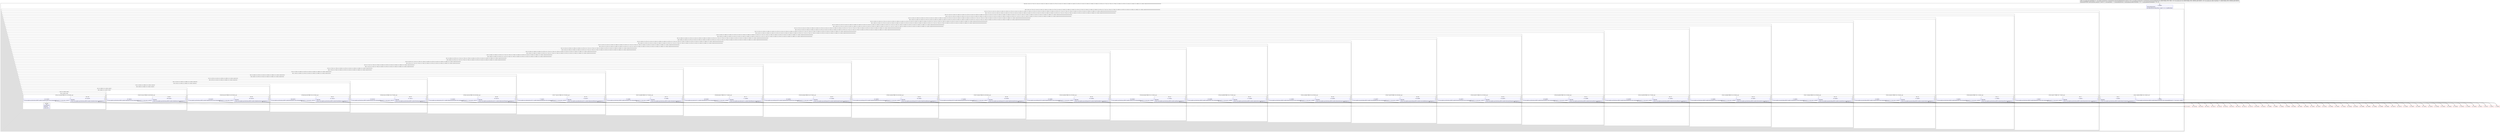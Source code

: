 digraph "CFG forcom.mapbox.api.directions.v5.AutoValueGson_DirectionsAdapterFactory.create(Lcom\/google\/gson\/Gson;Lcom\/google\/gson\/reflect\/TypeToken;)Lcom\/google\/gson\/TypeAdapter;" {
subgraph cluster_Region_1818002803 {
label = "R(2:0|(2:(1:3)|(1:(2:(1:7)|(1:(2:(1:11)|(1:(2:(1:15)|(1:(2:(1:19)|(1:(2:(1:23)|(1:(2:(1:27)|(1:(2:(1:31)|(1:(2:(1:35)|(1:(2:(1:39)|(1:(2:(1:43)|(1:(2:(1:47)|(1:(2:(1:51)|(1:(2:(1:55)|(1:(2:(1:59)|(1:(2:(1:63)|(1:(2:(1:67)|(1:(2:(1:71)|(1:(2:(1:75)|(1:(2:(1:79)|(1:(2:(1:83)|(1:(2:(1:87)|(1:(2:(1:91)|(1:(2:(1:95)|(1:(2:(1:99)|(1:(2:(1:103)|(1:104)))))))))))))))))))))))))))))))))))))))))))))))))))))";
node [shape=record,color=blue];
Node_0 [shape=record,label="{0\:\ 0x0000|MTH_ENTER_BLOCK\l|java.lang.Class java.lang.Class\<? super T\> r3 = r3.getRawType()\l}"];
subgraph cluster_Region_1837389279 {
label = "R(2:(1:3)|(1:(2:(1:7)|(1:(2:(1:11)|(1:(2:(1:15)|(1:(2:(1:19)|(1:(2:(1:23)|(1:(2:(1:27)|(1:(2:(1:31)|(1:(2:(1:35)|(1:(2:(1:39)|(1:(2:(1:43)|(1:(2:(1:47)|(1:(2:(1:51)|(1:(2:(1:55)|(1:(2:(1:59)|(1:(2:(1:63)|(1:(2:(1:67)|(1:(2:(1:71)|(1:(2:(1:75)|(1:(2:(1:79)|(1:(2:(1:83)|(1:(2:(1:87)|(1:(2:(1:91)|(1:(2:(1:95)|(1:(2:(1:99)|(1:(2:(1:103)|(1:104))))))))))))))))))))))))))))))))))))))))))))))))))))";
node [shape=record,color=blue];
subgraph cluster_IfRegion_1120752471 {
label = "IF [B:1:0x000a] THEN: R(1:3) ELSE: null";
node [shape=record,color=blue];
Node_1 [shape=record,label="{1\:\ 0x000a|if (com.mapbox.api.directions.p008v5.models.BannerComponents.class.isAssignableFrom(r3) == true) goto L_0x000c\l}"];
subgraph cluster_Region_835926716 {
label = "R(1:3)";
node [shape=record,color=blue];
Node_3 [shape=record,label="{3\:\ 0x0010|RETURN\l|return com.mapbox.api.directions.p008v5.models.BannerComponents.typeAdapter(r2)\l}"];
}
}
subgraph cluster_Region_1111843763 {
label = "R(1:(2:(1:7)|(1:(2:(1:11)|(1:(2:(1:15)|(1:(2:(1:19)|(1:(2:(1:23)|(1:(2:(1:27)|(1:(2:(1:31)|(1:(2:(1:35)|(1:(2:(1:39)|(1:(2:(1:43)|(1:(2:(1:47)|(1:(2:(1:51)|(1:(2:(1:55)|(1:(2:(1:59)|(1:(2:(1:63)|(1:(2:(1:67)|(1:(2:(1:71)|(1:(2:(1:75)|(1:(2:(1:79)|(1:(2:(1:83)|(1:(2:(1:87)|(1:(2:(1:91)|(1:(2:(1:95)|(1:(2:(1:99)|(1:(2:(1:103)|(1:104)))))))))))))))))))))))))))))))))))))))))))))))))))";
node [shape=record,color=blue];
subgraph cluster_Region_1113237504 {
label = "R(2:(1:7)|(1:(2:(1:11)|(1:(2:(1:15)|(1:(2:(1:19)|(1:(2:(1:23)|(1:(2:(1:27)|(1:(2:(1:31)|(1:(2:(1:35)|(1:(2:(1:39)|(1:(2:(1:43)|(1:(2:(1:47)|(1:(2:(1:51)|(1:(2:(1:55)|(1:(2:(1:59)|(1:(2:(1:63)|(1:(2:(1:67)|(1:(2:(1:71)|(1:(2:(1:75)|(1:(2:(1:79)|(1:(2:(1:83)|(1:(2:(1:87)|(1:(2:(1:91)|(1:(2:(1:95)|(1:(2:(1:99)|(1:(2:(1:103)|(1:104))))))))))))))))))))))))))))))))))))))))))))))))))";
node [shape=record,color=blue];
subgraph cluster_IfRegion_988228703 {
label = "IF [B:5:0x0017] THEN: R(1:7) ELSE: null";
node [shape=record,color=blue];
Node_5 [shape=record,label="{5\:\ 0x0017|if (com.mapbox.api.directions.p008v5.models.BannerInstructions.class.isAssignableFrom(r3) == true) goto L_0x0019\l}"];
subgraph cluster_Region_222242617 {
label = "R(1:7)";
node [shape=record,color=blue];
Node_7 [shape=record,label="{7\:\ 0x001d|RETURN\l|return com.mapbox.api.directions.p008v5.models.BannerInstructions.typeAdapter(r2)\l}"];
}
}
subgraph cluster_Region_630323960 {
label = "R(1:(2:(1:11)|(1:(2:(1:15)|(1:(2:(1:19)|(1:(2:(1:23)|(1:(2:(1:27)|(1:(2:(1:31)|(1:(2:(1:35)|(1:(2:(1:39)|(1:(2:(1:43)|(1:(2:(1:47)|(1:(2:(1:51)|(1:(2:(1:55)|(1:(2:(1:59)|(1:(2:(1:63)|(1:(2:(1:67)|(1:(2:(1:71)|(1:(2:(1:75)|(1:(2:(1:79)|(1:(2:(1:83)|(1:(2:(1:87)|(1:(2:(1:91)|(1:(2:(1:95)|(1:(2:(1:99)|(1:(2:(1:103)|(1:104)))))))))))))))))))))))))))))))))))))))))))))))))";
node [shape=record,color=blue];
subgraph cluster_Region_1277185282 {
label = "R(2:(1:11)|(1:(2:(1:15)|(1:(2:(1:19)|(1:(2:(1:23)|(1:(2:(1:27)|(1:(2:(1:31)|(1:(2:(1:35)|(1:(2:(1:39)|(1:(2:(1:43)|(1:(2:(1:47)|(1:(2:(1:51)|(1:(2:(1:55)|(1:(2:(1:59)|(1:(2:(1:63)|(1:(2:(1:67)|(1:(2:(1:71)|(1:(2:(1:75)|(1:(2:(1:79)|(1:(2:(1:83)|(1:(2:(1:87)|(1:(2:(1:91)|(1:(2:(1:95)|(1:(2:(1:99)|(1:(2:(1:103)|(1:104))))))))))))))))))))))))))))))))))))))))))))))))";
node [shape=record,color=blue];
subgraph cluster_IfRegion_1953699369 {
label = "IF [B:9:0x0024] THEN: R(1:11) ELSE: null";
node [shape=record,color=blue];
Node_9 [shape=record,label="{9\:\ 0x0024|if (com.mapbox.api.directions.p008v5.models.BannerText.class.isAssignableFrom(r3) == true) goto L_0x0026\l}"];
subgraph cluster_Region_1538127406 {
label = "R(1:11)";
node [shape=record,color=blue];
Node_11 [shape=record,label="{11\:\ 0x002a|RETURN\l|return com.mapbox.api.directions.p008v5.models.BannerText.typeAdapter(r2)\l}"];
}
}
subgraph cluster_Region_794756237 {
label = "R(1:(2:(1:15)|(1:(2:(1:19)|(1:(2:(1:23)|(1:(2:(1:27)|(1:(2:(1:31)|(1:(2:(1:35)|(1:(2:(1:39)|(1:(2:(1:43)|(1:(2:(1:47)|(1:(2:(1:51)|(1:(2:(1:55)|(1:(2:(1:59)|(1:(2:(1:63)|(1:(2:(1:67)|(1:(2:(1:71)|(1:(2:(1:75)|(1:(2:(1:79)|(1:(2:(1:83)|(1:(2:(1:87)|(1:(2:(1:91)|(1:(2:(1:95)|(1:(2:(1:99)|(1:(2:(1:103)|(1:104)))))))))))))))))))))))))))))))))))))))))))))))";
node [shape=record,color=blue];
subgraph cluster_Region_87260580 {
label = "R(2:(1:15)|(1:(2:(1:19)|(1:(2:(1:23)|(1:(2:(1:27)|(1:(2:(1:31)|(1:(2:(1:35)|(1:(2:(1:39)|(1:(2:(1:43)|(1:(2:(1:47)|(1:(2:(1:51)|(1:(2:(1:55)|(1:(2:(1:59)|(1:(2:(1:63)|(1:(2:(1:67)|(1:(2:(1:71)|(1:(2:(1:75)|(1:(2:(1:79)|(1:(2:(1:83)|(1:(2:(1:87)|(1:(2:(1:91)|(1:(2:(1:95)|(1:(2:(1:99)|(1:(2:(1:103)|(1:104))))))))))))))))))))))))))))))))))))))))))))))";
node [shape=record,color=blue];
subgraph cluster_IfRegion_2089579209 {
label = "IF [B:13:0x0031] THEN: R(1:15) ELSE: null";
node [shape=record,color=blue];
Node_13 [shape=record,label="{13\:\ 0x0031|if (com.mapbox.api.geocoding.p009v5.models.CarmenContext.class.isAssignableFrom(r3) == true) goto L_0x0033\l}"];
subgraph cluster_Region_1261791325 {
label = "R(1:15)";
node [shape=record,color=blue];
Node_15 [shape=record,label="{15\:\ 0x0037|RETURN\l|return com.mapbox.api.geocoding.p009v5.models.CarmenContext.typeAdapter(r2)\l}"];
}
}
subgraph cluster_Region_2141059987 {
label = "R(1:(2:(1:19)|(1:(2:(1:23)|(1:(2:(1:27)|(1:(2:(1:31)|(1:(2:(1:35)|(1:(2:(1:39)|(1:(2:(1:43)|(1:(2:(1:47)|(1:(2:(1:51)|(1:(2:(1:55)|(1:(2:(1:59)|(1:(2:(1:63)|(1:(2:(1:67)|(1:(2:(1:71)|(1:(2:(1:75)|(1:(2:(1:79)|(1:(2:(1:83)|(1:(2:(1:87)|(1:(2:(1:91)|(1:(2:(1:95)|(1:(2:(1:99)|(1:(2:(1:103)|(1:104)))))))))))))))))))))))))))))))))))))))))))))";
node [shape=record,color=blue];
subgraph cluster_Region_674362241 {
label = "R(2:(1:19)|(1:(2:(1:23)|(1:(2:(1:27)|(1:(2:(1:31)|(1:(2:(1:35)|(1:(2:(1:39)|(1:(2:(1:43)|(1:(2:(1:47)|(1:(2:(1:51)|(1:(2:(1:55)|(1:(2:(1:59)|(1:(2:(1:63)|(1:(2:(1:67)|(1:(2:(1:71)|(1:(2:(1:75)|(1:(2:(1:79)|(1:(2:(1:83)|(1:(2:(1:87)|(1:(2:(1:91)|(1:(2:(1:95)|(1:(2:(1:99)|(1:(2:(1:103)|(1:104))))))))))))))))))))))))))))))))))))))))))))";
node [shape=record,color=blue];
subgraph cluster_IfRegion_1416876516 {
label = "IF [B:17:0x003e] THEN: R(1:19) ELSE: null";
node [shape=record,color=blue];
Node_17 [shape=record,label="{17\:\ 0x003e|if (com.mapbox.api.geocoding.p009v5.models.CarmenFeature.class.isAssignableFrom(r3) == true) goto L_0x0040\l}"];
subgraph cluster_Region_913405310 {
label = "R(1:19)";
node [shape=record,color=blue];
Node_19 [shape=record,label="{19\:\ 0x0044|RETURN\l|return com.mapbox.api.geocoding.p009v5.models.CarmenFeature.typeAdapter(r2)\l}"];
}
}
subgraph cluster_Region_1457951853 {
label = "R(1:(2:(1:23)|(1:(2:(1:27)|(1:(2:(1:31)|(1:(2:(1:35)|(1:(2:(1:39)|(1:(2:(1:43)|(1:(2:(1:47)|(1:(2:(1:51)|(1:(2:(1:55)|(1:(2:(1:59)|(1:(2:(1:63)|(1:(2:(1:67)|(1:(2:(1:71)|(1:(2:(1:75)|(1:(2:(1:79)|(1:(2:(1:83)|(1:(2:(1:87)|(1:(2:(1:91)|(1:(2:(1:95)|(1:(2:(1:99)|(1:(2:(1:103)|(1:104)))))))))))))))))))))))))))))))))))))))))))";
node [shape=record,color=blue];
subgraph cluster_Region_1186446401 {
label = "R(2:(1:23)|(1:(2:(1:27)|(1:(2:(1:31)|(1:(2:(1:35)|(1:(2:(1:39)|(1:(2:(1:43)|(1:(2:(1:47)|(1:(2:(1:51)|(1:(2:(1:55)|(1:(2:(1:59)|(1:(2:(1:63)|(1:(2:(1:67)|(1:(2:(1:71)|(1:(2:(1:75)|(1:(2:(1:79)|(1:(2:(1:83)|(1:(2:(1:87)|(1:(2:(1:91)|(1:(2:(1:95)|(1:(2:(1:99)|(1:(2:(1:103)|(1:104))))))))))))))))))))))))))))))))))))))))))";
node [shape=record,color=blue];
subgraph cluster_IfRegion_1467321057 {
label = "IF [B:21:0x004b] THEN: R(1:23) ELSE: null";
node [shape=record,color=blue];
Node_21 [shape=record,label="{21\:\ 0x004b|if (com.mapbox.api.directions.p008v5.models.DirectionsError.class.isAssignableFrom(r3) == true) goto L_0x004d\l}"];
subgraph cluster_Region_1639834349 {
label = "R(1:23)";
node [shape=record,color=blue];
Node_23 [shape=record,label="{23\:\ 0x0051|RETURN\l|return com.mapbox.api.directions.p008v5.models.DirectionsError.typeAdapter(r2)\l}"];
}
}
subgraph cluster_Region_1549443361 {
label = "R(1:(2:(1:27)|(1:(2:(1:31)|(1:(2:(1:35)|(1:(2:(1:39)|(1:(2:(1:43)|(1:(2:(1:47)|(1:(2:(1:51)|(1:(2:(1:55)|(1:(2:(1:59)|(1:(2:(1:63)|(1:(2:(1:67)|(1:(2:(1:71)|(1:(2:(1:75)|(1:(2:(1:79)|(1:(2:(1:83)|(1:(2:(1:87)|(1:(2:(1:91)|(1:(2:(1:95)|(1:(2:(1:99)|(1:(2:(1:103)|(1:104)))))))))))))))))))))))))))))))))))))))))";
node [shape=record,color=blue];
subgraph cluster_Region_1048380219 {
label = "R(2:(1:27)|(1:(2:(1:31)|(1:(2:(1:35)|(1:(2:(1:39)|(1:(2:(1:43)|(1:(2:(1:47)|(1:(2:(1:51)|(1:(2:(1:55)|(1:(2:(1:59)|(1:(2:(1:63)|(1:(2:(1:67)|(1:(2:(1:71)|(1:(2:(1:75)|(1:(2:(1:79)|(1:(2:(1:83)|(1:(2:(1:87)|(1:(2:(1:91)|(1:(2:(1:95)|(1:(2:(1:99)|(1:(2:(1:103)|(1:104))))))))))))))))))))))))))))))))))))))))";
node [shape=record,color=blue];
subgraph cluster_IfRegion_995822712 {
label = "IF [B:25:0x0058] THEN: R(1:27) ELSE: null";
node [shape=record,color=blue];
Node_25 [shape=record,label="{25\:\ 0x0058|if (com.mapbox.api.directions.p008v5.models.DirectionsResponse.class.isAssignableFrom(r3) == true) goto L_0x005a\l}"];
subgraph cluster_Region_1171518721 {
label = "R(1:27)";
node [shape=record,color=blue];
Node_27 [shape=record,label="{27\:\ 0x005e|RETURN\l|return com.mapbox.api.directions.p008v5.models.DirectionsResponse.typeAdapter(r2)\l}"];
}
}
subgraph cluster_Region_1266146780 {
label = "R(1:(2:(1:31)|(1:(2:(1:35)|(1:(2:(1:39)|(1:(2:(1:43)|(1:(2:(1:47)|(1:(2:(1:51)|(1:(2:(1:55)|(1:(2:(1:59)|(1:(2:(1:63)|(1:(2:(1:67)|(1:(2:(1:71)|(1:(2:(1:75)|(1:(2:(1:79)|(1:(2:(1:83)|(1:(2:(1:87)|(1:(2:(1:91)|(1:(2:(1:95)|(1:(2:(1:99)|(1:(2:(1:103)|(1:104)))))))))))))))))))))))))))))))))))))))";
node [shape=record,color=blue];
subgraph cluster_Region_1110257210 {
label = "R(2:(1:31)|(1:(2:(1:35)|(1:(2:(1:39)|(1:(2:(1:43)|(1:(2:(1:47)|(1:(2:(1:51)|(1:(2:(1:55)|(1:(2:(1:59)|(1:(2:(1:63)|(1:(2:(1:67)|(1:(2:(1:71)|(1:(2:(1:75)|(1:(2:(1:79)|(1:(2:(1:83)|(1:(2:(1:87)|(1:(2:(1:91)|(1:(2:(1:95)|(1:(2:(1:99)|(1:(2:(1:103)|(1:104))))))))))))))))))))))))))))))))))))))";
node [shape=record,color=blue];
subgraph cluster_IfRegion_618540000 {
label = "IF [B:29:0x0065] THEN: R(1:31) ELSE: null";
node [shape=record,color=blue];
Node_29 [shape=record,label="{29\:\ 0x0065|if (com.mapbox.api.directions.p008v5.models.DirectionsRoute.class.isAssignableFrom(r3) == true) goto L_0x0067\l}"];
subgraph cluster_Region_337615263 {
label = "R(1:31)";
node [shape=record,color=blue];
Node_31 [shape=record,label="{31\:\ 0x006b|RETURN\l|return com.mapbox.api.directions.p008v5.models.DirectionsRoute.typeAdapter(r2)\l}"];
}
}
subgraph cluster_Region_1321082336 {
label = "R(1:(2:(1:35)|(1:(2:(1:39)|(1:(2:(1:43)|(1:(2:(1:47)|(1:(2:(1:51)|(1:(2:(1:55)|(1:(2:(1:59)|(1:(2:(1:63)|(1:(2:(1:67)|(1:(2:(1:71)|(1:(2:(1:75)|(1:(2:(1:79)|(1:(2:(1:83)|(1:(2:(1:87)|(1:(2:(1:91)|(1:(2:(1:95)|(1:(2:(1:99)|(1:(2:(1:103)|(1:104)))))))))))))))))))))))))))))))))))))";
node [shape=record,color=blue];
subgraph cluster_Region_1003659478 {
label = "R(2:(1:35)|(1:(2:(1:39)|(1:(2:(1:43)|(1:(2:(1:47)|(1:(2:(1:51)|(1:(2:(1:55)|(1:(2:(1:59)|(1:(2:(1:63)|(1:(2:(1:67)|(1:(2:(1:71)|(1:(2:(1:75)|(1:(2:(1:79)|(1:(2:(1:83)|(1:(2:(1:87)|(1:(2:(1:91)|(1:(2:(1:95)|(1:(2:(1:99)|(1:(2:(1:103)|(1:104))))))))))))))))))))))))))))))))))))";
node [shape=record,color=blue];
subgraph cluster_IfRegion_1860711022 {
label = "IF [B:33:0x0072] THEN: R(1:35) ELSE: null";
node [shape=record,color=blue];
Node_33 [shape=record,label="{33\:\ 0x0072|if (com.mapbox.api.directions.p008v5.models.DirectionsWaypoint.class.isAssignableFrom(r3) == true) goto L_0x0074\l}"];
subgraph cluster_Region_279250280 {
label = "R(1:35)";
node [shape=record,color=blue];
Node_35 [shape=record,label="{35\:\ 0x0078|RETURN\l|return com.mapbox.api.directions.p008v5.models.DirectionsWaypoint.typeAdapter(r2)\l}"];
}
}
subgraph cluster_Region_2023667074 {
label = "R(1:(2:(1:39)|(1:(2:(1:43)|(1:(2:(1:47)|(1:(2:(1:51)|(1:(2:(1:55)|(1:(2:(1:59)|(1:(2:(1:63)|(1:(2:(1:67)|(1:(2:(1:71)|(1:(2:(1:75)|(1:(2:(1:79)|(1:(2:(1:83)|(1:(2:(1:87)|(1:(2:(1:91)|(1:(2:(1:95)|(1:(2:(1:99)|(1:(2:(1:103)|(1:104)))))))))))))))))))))))))))))))))))";
node [shape=record,color=blue];
subgraph cluster_Region_1190258284 {
label = "R(2:(1:39)|(1:(2:(1:43)|(1:(2:(1:47)|(1:(2:(1:51)|(1:(2:(1:55)|(1:(2:(1:59)|(1:(2:(1:63)|(1:(2:(1:67)|(1:(2:(1:71)|(1:(2:(1:75)|(1:(2:(1:79)|(1:(2:(1:83)|(1:(2:(1:87)|(1:(2:(1:91)|(1:(2:(1:95)|(1:(2:(1:99)|(1:(2:(1:103)|(1:104))))))))))))))))))))))))))))))))))";
node [shape=record,color=blue];
subgraph cluster_IfRegion_363962320 {
label = "IF [B:37:0x007f] THEN: R(1:39) ELSE: null";
node [shape=record,color=blue];
Node_37 [shape=record,label="{37\:\ 0x007f|if (com.mapbox.api.geocoding.p009v5.models.GeocodingResponse.class.isAssignableFrom(r3) == true) goto L_0x0081\l}"];
subgraph cluster_Region_1753954932 {
label = "R(1:39)";
node [shape=record,color=blue];
Node_39 [shape=record,label="{39\:\ 0x0085|RETURN\l|return com.mapbox.api.geocoding.p009v5.models.GeocodingResponse.typeAdapter(r2)\l}"];
}
}
subgraph cluster_Region_1346239560 {
label = "R(1:(2:(1:43)|(1:(2:(1:47)|(1:(2:(1:51)|(1:(2:(1:55)|(1:(2:(1:59)|(1:(2:(1:63)|(1:(2:(1:67)|(1:(2:(1:71)|(1:(2:(1:75)|(1:(2:(1:79)|(1:(2:(1:83)|(1:(2:(1:87)|(1:(2:(1:91)|(1:(2:(1:95)|(1:(2:(1:99)|(1:(2:(1:103)|(1:104)))))))))))))))))))))))))))))))))";
node [shape=record,color=blue];
subgraph cluster_Region_1560437096 {
label = "R(2:(1:43)|(1:(2:(1:47)|(1:(2:(1:51)|(1:(2:(1:55)|(1:(2:(1:59)|(1:(2:(1:63)|(1:(2:(1:67)|(1:(2:(1:71)|(1:(2:(1:75)|(1:(2:(1:79)|(1:(2:(1:83)|(1:(2:(1:87)|(1:(2:(1:91)|(1:(2:(1:95)|(1:(2:(1:99)|(1:(2:(1:103)|(1:104))))))))))))))))))))))))))))))))";
node [shape=record,color=blue];
subgraph cluster_IfRegion_1986685394 {
label = "IF [B:41:0x008c] THEN: R(1:43) ELSE: null";
node [shape=record,color=blue];
Node_41 [shape=record,label="{41\:\ 0x008c|if (com.mapbox.api.directions.p008v5.models.IntersectionLanes.class.isAssignableFrom(r3) == true) goto L_0x008e\l}"];
subgraph cluster_Region_344534562 {
label = "R(1:43)";
node [shape=record,color=blue];
Node_43 [shape=record,label="{43\:\ 0x0092|RETURN\l|return com.mapbox.api.directions.p008v5.models.IntersectionLanes.typeAdapter(r2)\l}"];
}
}
subgraph cluster_Region_635498077 {
label = "R(1:(2:(1:47)|(1:(2:(1:51)|(1:(2:(1:55)|(1:(2:(1:59)|(1:(2:(1:63)|(1:(2:(1:67)|(1:(2:(1:71)|(1:(2:(1:75)|(1:(2:(1:79)|(1:(2:(1:83)|(1:(2:(1:87)|(1:(2:(1:91)|(1:(2:(1:95)|(1:(2:(1:99)|(1:(2:(1:103)|(1:104)))))))))))))))))))))))))))))))";
node [shape=record,color=blue];
subgraph cluster_Region_444631317 {
label = "R(2:(1:47)|(1:(2:(1:51)|(1:(2:(1:55)|(1:(2:(1:59)|(1:(2:(1:63)|(1:(2:(1:67)|(1:(2:(1:71)|(1:(2:(1:75)|(1:(2:(1:79)|(1:(2:(1:83)|(1:(2:(1:87)|(1:(2:(1:91)|(1:(2:(1:95)|(1:(2:(1:99)|(1:(2:(1:103)|(1:104))))))))))))))))))))))))))))))";
node [shape=record,color=blue];
subgraph cluster_IfRegion_599711188 {
label = "IF [B:45:0x0099] THEN: R(1:47) ELSE: null";
node [shape=record,color=blue];
Node_45 [shape=record,label="{45\:\ 0x0099|if (com.mapbox.api.directions.p008v5.models.LegAnnotation.class.isAssignableFrom(r3) == true) goto L_0x009b\l}"];
subgraph cluster_Region_1422373388 {
label = "R(1:47)";
node [shape=record,color=blue];
Node_47 [shape=record,label="{47\:\ 0x009f|RETURN\l|return com.mapbox.api.directions.p008v5.models.LegAnnotation.typeAdapter(r2)\l}"];
}
}
subgraph cluster_Region_157445768 {
label = "R(1:(2:(1:51)|(1:(2:(1:55)|(1:(2:(1:59)|(1:(2:(1:63)|(1:(2:(1:67)|(1:(2:(1:71)|(1:(2:(1:75)|(1:(2:(1:79)|(1:(2:(1:83)|(1:(2:(1:87)|(1:(2:(1:91)|(1:(2:(1:95)|(1:(2:(1:99)|(1:(2:(1:103)|(1:104)))))))))))))))))))))))))))))";
node [shape=record,color=blue];
subgraph cluster_Region_735243263 {
label = "R(2:(1:51)|(1:(2:(1:55)|(1:(2:(1:59)|(1:(2:(1:63)|(1:(2:(1:67)|(1:(2:(1:71)|(1:(2:(1:75)|(1:(2:(1:79)|(1:(2:(1:83)|(1:(2:(1:87)|(1:(2:(1:91)|(1:(2:(1:95)|(1:(2:(1:99)|(1:(2:(1:103)|(1:104))))))))))))))))))))))))))))";
node [shape=record,color=blue];
subgraph cluster_IfRegion_216723599 {
label = "IF [B:49:0x00a6] THEN: R(1:51) ELSE: null";
node [shape=record,color=blue];
Node_49 [shape=record,label="{49\:\ 0x00a6|if (com.mapbox.api.directions.p008v5.models.LegStep.class.isAssignableFrom(r3) == true) goto L_0x00a8\l}"];
subgraph cluster_Region_897849265 {
label = "R(1:51)";
node [shape=record,color=blue];
Node_51 [shape=record,label="{51\:\ 0x00ac|RETURN\l|return com.mapbox.api.directions.p008v5.models.LegStep.typeAdapter(r2)\l}"];
}
}
subgraph cluster_Region_1547343071 {
label = "R(1:(2:(1:55)|(1:(2:(1:59)|(1:(2:(1:63)|(1:(2:(1:67)|(1:(2:(1:71)|(1:(2:(1:75)|(1:(2:(1:79)|(1:(2:(1:83)|(1:(2:(1:87)|(1:(2:(1:91)|(1:(2:(1:95)|(1:(2:(1:99)|(1:(2:(1:103)|(1:104)))))))))))))))))))))))))))";
node [shape=record,color=blue];
subgraph cluster_Region_1186379774 {
label = "R(2:(1:55)|(1:(2:(1:59)|(1:(2:(1:63)|(1:(2:(1:67)|(1:(2:(1:71)|(1:(2:(1:75)|(1:(2:(1:79)|(1:(2:(1:83)|(1:(2:(1:87)|(1:(2:(1:91)|(1:(2:(1:95)|(1:(2:(1:99)|(1:(2:(1:103)|(1:104))))))))))))))))))))))))))";
node [shape=record,color=blue];
subgraph cluster_IfRegion_356299229 {
label = "IF [B:53:0x00b3] THEN: R(1:55) ELSE: null";
node [shape=record,color=blue];
Node_53 [shape=record,label="{53\:\ 0x00b3|if (com.mapbox.api.matching.p010v5.models.MapMatchingError.class.isAssignableFrom(r3) == true) goto L_0x00b5\l}"];
subgraph cluster_Region_2047287748 {
label = "R(1:55)";
node [shape=record,color=blue];
Node_55 [shape=record,label="{55\:\ 0x00b9|RETURN\l|return com.mapbox.api.matching.p010v5.models.MapMatchingError.typeAdapter(r2)\l}"];
}
}
subgraph cluster_Region_1865124010 {
label = "R(1:(2:(1:59)|(1:(2:(1:63)|(1:(2:(1:67)|(1:(2:(1:71)|(1:(2:(1:75)|(1:(2:(1:79)|(1:(2:(1:83)|(1:(2:(1:87)|(1:(2:(1:91)|(1:(2:(1:95)|(1:(2:(1:99)|(1:(2:(1:103)|(1:104)))))))))))))))))))))))))";
node [shape=record,color=blue];
subgraph cluster_Region_1740600828 {
label = "R(2:(1:59)|(1:(2:(1:63)|(1:(2:(1:67)|(1:(2:(1:71)|(1:(2:(1:75)|(1:(2:(1:79)|(1:(2:(1:83)|(1:(2:(1:87)|(1:(2:(1:91)|(1:(2:(1:95)|(1:(2:(1:99)|(1:(2:(1:103)|(1:104))))))))))))))))))))))))";
node [shape=record,color=blue];
subgraph cluster_IfRegion_817720913 {
label = "IF [B:57:0x00c0] THEN: R(1:59) ELSE: null";
node [shape=record,color=blue];
Node_57 [shape=record,label="{57\:\ 0x00c0|if (com.mapbox.api.matching.p010v5.models.MapMatchingMatching.class.isAssignableFrom(r3) == true) goto L_0x00c2\l}"];
subgraph cluster_Region_340080562 {
label = "R(1:59)";
node [shape=record,color=blue];
Node_59 [shape=record,label="{59\:\ 0x00c6|RETURN\l|return com.mapbox.api.matching.p010v5.models.MapMatchingMatching.typeAdapter(r2)\l}"];
}
}
subgraph cluster_Region_1460612607 {
label = "R(1:(2:(1:63)|(1:(2:(1:67)|(1:(2:(1:71)|(1:(2:(1:75)|(1:(2:(1:79)|(1:(2:(1:83)|(1:(2:(1:87)|(1:(2:(1:91)|(1:(2:(1:95)|(1:(2:(1:99)|(1:(2:(1:103)|(1:104)))))))))))))))))))))))";
node [shape=record,color=blue];
subgraph cluster_Region_1683128684 {
label = "R(2:(1:63)|(1:(2:(1:67)|(1:(2:(1:71)|(1:(2:(1:75)|(1:(2:(1:79)|(1:(2:(1:83)|(1:(2:(1:87)|(1:(2:(1:91)|(1:(2:(1:95)|(1:(2:(1:99)|(1:(2:(1:103)|(1:104))))))))))))))))))))))";
node [shape=record,color=blue];
subgraph cluster_IfRegion_1706579439 {
label = "IF [B:61:0x00cd] THEN: R(1:63) ELSE: null";
node [shape=record,color=blue];
Node_61 [shape=record,label="{61\:\ 0x00cd|if (com.mapbox.api.matching.p010v5.models.MapMatchingResponse.class.isAssignableFrom(r3) == true) goto L_0x00cf\l}"];
subgraph cluster_Region_2027821199 {
label = "R(1:63)";
node [shape=record,color=blue];
Node_63 [shape=record,label="{63\:\ 0x00d3|RETURN\l|return com.mapbox.api.matching.p010v5.models.MapMatchingResponse.typeAdapter(r2)\l}"];
}
}
subgraph cluster_Region_1167804545 {
label = "R(1:(2:(1:67)|(1:(2:(1:71)|(1:(2:(1:75)|(1:(2:(1:79)|(1:(2:(1:83)|(1:(2:(1:87)|(1:(2:(1:91)|(1:(2:(1:95)|(1:(2:(1:99)|(1:(2:(1:103)|(1:104)))))))))))))))))))))";
node [shape=record,color=blue];
subgraph cluster_Region_1800791320 {
label = "R(2:(1:67)|(1:(2:(1:71)|(1:(2:(1:75)|(1:(2:(1:79)|(1:(2:(1:83)|(1:(2:(1:87)|(1:(2:(1:91)|(1:(2:(1:95)|(1:(2:(1:99)|(1:(2:(1:103)|(1:104))))))))))))))))))))";
node [shape=record,color=blue];
subgraph cluster_IfRegion_1041084255 {
label = "IF [B:65:0x00da] THEN: R(1:67) ELSE: null";
node [shape=record,color=blue];
Node_65 [shape=record,label="{65\:\ 0x00da|if (com.mapbox.api.matching.p010v5.models.MapMatchingTracepoint.class.isAssignableFrom(r3) == true) goto L_0x00dc\l}"];
subgraph cluster_Region_461132031 {
label = "R(1:67)";
node [shape=record,color=blue];
Node_67 [shape=record,label="{67\:\ 0x00e0|RETURN\l|return com.mapbox.api.matching.p010v5.models.MapMatchingTracepoint.typeAdapter(r2)\l}"];
}
}
subgraph cluster_Region_334375295 {
label = "R(1:(2:(1:71)|(1:(2:(1:75)|(1:(2:(1:79)|(1:(2:(1:83)|(1:(2:(1:87)|(1:(2:(1:91)|(1:(2:(1:95)|(1:(2:(1:99)|(1:(2:(1:103)|(1:104)))))))))))))))))))";
node [shape=record,color=blue];
subgraph cluster_Region_204383427 {
label = "R(2:(1:71)|(1:(2:(1:75)|(1:(2:(1:79)|(1:(2:(1:83)|(1:(2:(1:87)|(1:(2:(1:91)|(1:(2:(1:95)|(1:(2:(1:99)|(1:(2:(1:103)|(1:104))))))))))))))))))";
node [shape=record,color=blue];
subgraph cluster_IfRegion_1313817370 {
label = "IF [B:69:0x00e7] THEN: R(1:71) ELSE: null";
node [shape=record,color=blue];
Node_69 [shape=record,label="{69\:\ 0x00e7|if (com.mapbox.api.matrix.p011v1.models.MatrixResponse.class.isAssignableFrom(r3) == true) goto L_0x00e9\l}"];
subgraph cluster_Region_1217916283 {
label = "R(1:71)";
node [shape=record,color=blue];
Node_71 [shape=record,label="{71\:\ 0x00ed|RETURN\l|return com.mapbox.api.matrix.p011v1.models.MatrixResponse.typeAdapter(r2)\l}"];
}
}
subgraph cluster_Region_831895358 {
label = "R(1:(2:(1:75)|(1:(2:(1:79)|(1:(2:(1:83)|(1:(2:(1:87)|(1:(2:(1:91)|(1:(2:(1:95)|(1:(2:(1:99)|(1:(2:(1:103)|(1:104)))))))))))))))))";
node [shape=record,color=blue];
subgraph cluster_Region_1406326178 {
label = "R(2:(1:75)|(1:(2:(1:79)|(1:(2:(1:83)|(1:(2:(1:87)|(1:(2:(1:91)|(1:(2:(1:95)|(1:(2:(1:99)|(1:(2:(1:103)|(1:104))))))))))))))))";
node [shape=record,color=blue];
subgraph cluster_IfRegion_366703460 {
label = "IF [B:73:0x00f4] THEN: R(1:75) ELSE: null";
node [shape=record,color=blue];
Node_73 [shape=record,label="{73\:\ 0x00f4|if (com.mapbox.api.directions.p008v5.models.MaxSpeed.class.isAssignableFrom(r3) == true) goto L_0x00f6\l}"];
subgraph cluster_Region_706964391 {
label = "R(1:75)";
node [shape=record,color=blue];
Node_75 [shape=record,label="{75\:\ 0x00fa|RETURN\l|return com.mapbox.api.directions.p008v5.models.MaxSpeed.typeAdapter(r2)\l}"];
}
}
subgraph cluster_Region_1562949549 {
label = "R(1:(2:(1:79)|(1:(2:(1:83)|(1:(2:(1:87)|(1:(2:(1:91)|(1:(2:(1:95)|(1:(2:(1:99)|(1:(2:(1:103)|(1:104)))))))))))))))";
node [shape=record,color=blue];
subgraph cluster_Region_1092147057 {
label = "R(2:(1:79)|(1:(2:(1:83)|(1:(2:(1:87)|(1:(2:(1:91)|(1:(2:(1:95)|(1:(2:(1:99)|(1:(2:(1:103)|(1:104))))))))))))))";
node [shape=record,color=blue];
subgraph cluster_IfRegion_854285085 {
label = "IF [B:77:0x0101] THEN: R(1:79) ELSE: null";
node [shape=record,color=blue];
Node_77 [shape=record,label="{77\:\ 0x0101|if (com.mapbox.api.optimization.p012v1.models.OptimizationResponse.class.isAssignableFrom(r3) == true) goto L_0x0103\l}"];
subgraph cluster_Region_77751605 {
label = "R(1:79)";
node [shape=record,color=blue];
Node_79 [shape=record,label="{79\:\ 0x0107|RETURN\l|return com.mapbox.api.optimization.p012v1.models.OptimizationResponse.typeAdapter(r2)\l}"];
}
}
subgraph cluster_Region_896358485 {
label = "R(1:(2:(1:83)|(1:(2:(1:87)|(1:(2:(1:91)|(1:(2:(1:95)|(1:(2:(1:99)|(1:(2:(1:103)|(1:104)))))))))))))";
node [shape=record,color=blue];
subgraph cluster_Region_769660042 {
label = "R(2:(1:83)|(1:(2:(1:87)|(1:(2:(1:91)|(1:(2:(1:95)|(1:(2:(1:99)|(1:(2:(1:103)|(1:104))))))))))))";
node [shape=record,color=blue];
subgraph cluster_IfRegion_1640983880 {
label = "IF [B:81:0x010e] THEN: R(1:83) ELSE: null";
node [shape=record,color=blue];
Node_81 [shape=record,label="{81\:\ 0x010e|if (com.mapbox.api.optimization.p012v1.models.OptimizationWaypoint.class.isAssignableFrom(r3) == true) goto L_0x0110\l}"];
subgraph cluster_Region_717548824 {
label = "R(1:83)";
node [shape=record,color=blue];
Node_83 [shape=record,label="{83\:\ 0x0114|RETURN\l|return com.mapbox.api.optimization.p012v1.models.OptimizationWaypoint.typeAdapter(r2)\l}"];
}
}
subgraph cluster_Region_1037614776 {
label = "R(1:(2:(1:87)|(1:(2:(1:91)|(1:(2:(1:95)|(1:(2:(1:99)|(1:(2:(1:103)|(1:104)))))))))))";
node [shape=record,color=blue];
subgraph cluster_Region_1646847654 {
label = "R(2:(1:87)|(1:(2:(1:91)|(1:(2:(1:95)|(1:(2:(1:99)|(1:(2:(1:103)|(1:104))))))))))";
node [shape=record,color=blue];
subgraph cluster_IfRegion_1428993528 {
label = "IF [B:85:0x011b] THEN: R(1:87) ELSE: null";
node [shape=record,color=blue];
Node_85 [shape=record,label="{85\:\ 0x011b|if (com.mapbox.api.directions.p008v5.models.RouteLeg.class.isAssignableFrom(r3) == true) goto L_0x011d\l}"];
subgraph cluster_Region_1329719853 {
label = "R(1:87)";
node [shape=record,color=blue];
Node_87 [shape=record,label="{87\:\ 0x0121|RETURN\l|return com.mapbox.api.directions.p008v5.models.RouteLeg.typeAdapter(r2)\l}"];
}
}
subgraph cluster_Region_1113613040 {
label = "R(1:(2:(1:91)|(1:(2:(1:95)|(1:(2:(1:99)|(1:(2:(1:103)|(1:104)))))))))";
node [shape=record,color=blue];
subgraph cluster_Region_984951162 {
label = "R(2:(1:91)|(1:(2:(1:95)|(1:(2:(1:99)|(1:(2:(1:103)|(1:104))))))))";
node [shape=record,color=blue];
subgraph cluster_IfRegion_455257194 {
label = "IF [B:89:0x0128] THEN: R(1:91) ELSE: null";
node [shape=record,color=blue];
Node_89 [shape=record,label="{89\:\ 0x0128|if (com.mapbox.api.directions.p008v5.models.RouteOptions.class.isAssignableFrom(r3) == true) goto L_0x012a\l}"];
subgraph cluster_Region_529392988 {
label = "R(1:91)";
node [shape=record,color=blue];
Node_91 [shape=record,label="{91\:\ 0x012e|RETURN\l|return com.mapbox.api.directions.p008v5.models.RouteOptions.typeAdapter(r2)\l}"];
}
}
subgraph cluster_Region_1608348674 {
label = "R(1:(2:(1:95)|(1:(2:(1:99)|(1:(2:(1:103)|(1:104)))))))";
node [shape=record,color=blue];
subgraph cluster_Region_510388971 {
label = "R(2:(1:95)|(1:(2:(1:99)|(1:(2:(1:103)|(1:104))))))";
node [shape=record,color=blue];
subgraph cluster_IfRegion_1945710496 {
label = "IF [B:93:0x0135] THEN: R(1:95) ELSE: null";
node [shape=record,color=blue];
Node_93 [shape=record,label="{93\:\ 0x0135|if (com.mapbox.api.directions.p008v5.models.StepIntersection.class.isAssignableFrom(r3) == true) goto L_0x0137\l}"];
subgraph cluster_Region_218562213 {
label = "R(1:95)";
node [shape=record,color=blue];
Node_95 [shape=record,label="{95\:\ 0x013b|RETURN\l|return com.mapbox.api.directions.p008v5.models.StepIntersection.typeAdapter(r2)\l}"];
}
}
subgraph cluster_Region_2110872924 {
label = "R(1:(2:(1:99)|(1:(2:(1:103)|(1:104)))))";
node [shape=record,color=blue];
subgraph cluster_Region_1226328960 {
label = "R(2:(1:99)|(1:(2:(1:103)|(1:104))))";
node [shape=record,color=blue];
subgraph cluster_IfRegion_1774631354 {
label = "IF [B:97:0x0142] THEN: R(1:99) ELSE: null";
node [shape=record,color=blue];
Node_97 [shape=record,label="{97\:\ 0x0142|if (com.mapbox.api.directions.p008v5.models.StepManeuver.class.isAssignableFrom(r3) == true) goto L_0x0144\l}"];
subgraph cluster_Region_149282042 {
label = "R(1:99)";
node [shape=record,color=blue];
Node_99 [shape=record,label="{99\:\ 0x0148|RETURN\l|return com.mapbox.api.directions.p008v5.models.StepManeuver.typeAdapter(r2)\l}"];
}
}
subgraph cluster_Region_841808021 {
label = "R(1:(2:(1:103)|(1:104)))";
node [shape=record,color=blue];
subgraph cluster_Region_1172338737 {
label = "R(2:(1:103)|(1:104))";
node [shape=record,color=blue];
subgraph cluster_IfRegion_1500856847 {
label = "IF [B:101:0x014f] THEN: R(1:103) ELSE: null";
node [shape=record,color=blue];
Node_101 [shape=record,label="{101\:\ 0x014f|if (com.mapbox.api.directions.p008v5.models.VoiceInstructions.class.isAssignableFrom(r3) == true) goto L_0x0151\l}"];
subgraph cluster_Region_1320120134 {
label = "R(1:103)";
node [shape=record,color=blue];
Node_103 [shape=record,label="{103\:\ 0x0155|RETURN\l|return com.mapbox.api.directions.p008v5.models.VoiceInstructions.typeAdapter(r2)\l}"];
}
}
subgraph cluster_Region_1753970789 {
label = "R(1:104)";
node [shape=record,color=blue];
Node_104 [shape=record,label="{104\:\ 0x0156|RETURN\l|return null\l}"];
}
}
}
}
}
}
}
}
}
}
}
}
}
}
}
}
}
}
}
}
}
}
}
}
}
}
}
}
}
}
}
}
}
}
}
}
}
}
}
}
}
}
}
}
}
}
}
}
}
}
}
}
}
Node_2 [shape=record,color=red,label="{2\:\ 0x000c}"];
Node_4 [shape=record,color=red,label="{4\:\ 0x0011}"];
Node_6 [shape=record,color=red,label="{6\:\ 0x0019}"];
Node_8 [shape=record,color=red,label="{8\:\ 0x001e}"];
Node_10 [shape=record,color=red,label="{10\:\ 0x0026}"];
Node_12 [shape=record,color=red,label="{12\:\ 0x002b}"];
Node_14 [shape=record,color=red,label="{14\:\ 0x0033}"];
Node_16 [shape=record,color=red,label="{16\:\ 0x0038}"];
Node_18 [shape=record,color=red,label="{18\:\ 0x0040}"];
Node_20 [shape=record,color=red,label="{20\:\ 0x0045}"];
Node_22 [shape=record,color=red,label="{22\:\ 0x004d}"];
Node_24 [shape=record,color=red,label="{24\:\ 0x0052}"];
Node_26 [shape=record,color=red,label="{26\:\ 0x005a}"];
Node_28 [shape=record,color=red,label="{28\:\ 0x005f}"];
Node_30 [shape=record,color=red,label="{30\:\ 0x0067}"];
Node_32 [shape=record,color=red,label="{32\:\ 0x006c}"];
Node_34 [shape=record,color=red,label="{34\:\ 0x0074}"];
Node_36 [shape=record,color=red,label="{36\:\ 0x0079}"];
Node_38 [shape=record,color=red,label="{38\:\ 0x0081}"];
Node_40 [shape=record,color=red,label="{40\:\ 0x0086}"];
Node_42 [shape=record,color=red,label="{42\:\ 0x008e}"];
Node_44 [shape=record,color=red,label="{44\:\ 0x0093}"];
Node_46 [shape=record,color=red,label="{46\:\ 0x009b}"];
Node_48 [shape=record,color=red,label="{48\:\ 0x00a0}"];
Node_50 [shape=record,color=red,label="{50\:\ 0x00a8}"];
Node_52 [shape=record,color=red,label="{52\:\ 0x00ad}"];
Node_54 [shape=record,color=red,label="{54\:\ 0x00b5}"];
Node_56 [shape=record,color=red,label="{56\:\ 0x00ba}"];
Node_58 [shape=record,color=red,label="{58\:\ 0x00c2}"];
Node_60 [shape=record,color=red,label="{60\:\ 0x00c7}"];
Node_62 [shape=record,color=red,label="{62\:\ 0x00cf}"];
Node_64 [shape=record,color=red,label="{64\:\ 0x00d4}"];
Node_66 [shape=record,color=red,label="{66\:\ 0x00dc}"];
Node_68 [shape=record,color=red,label="{68\:\ 0x00e1}"];
Node_70 [shape=record,color=red,label="{70\:\ 0x00e9}"];
Node_72 [shape=record,color=red,label="{72\:\ 0x00ee}"];
Node_74 [shape=record,color=red,label="{74\:\ 0x00f6}"];
Node_76 [shape=record,color=red,label="{76\:\ 0x00fb}"];
Node_78 [shape=record,color=red,label="{78\:\ 0x0103}"];
Node_80 [shape=record,color=red,label="{80\:\ 0x0108}"];
Node_82 [shape=record,color=red,label="{82\:\ 0x0110}"];
Node_84 [shape=record,color=red,label="{84\:\ 0x0115}"];
Node_86 [shape=record,color=red,label="{86\:\ 0x011d}"];
Node_88 [shape=record,color=red,label="{88\:\ 0x0122}"];
Node_90 [shape=record,color=red,label="{90\:\ 0x012a}"];
Node_92 [shape=record,color=red,label="{92\:\ 0x012f}"];
Node_94 [shape=record,color=red,label="{94\:\ 0x0137}"];
Node_96 [shape=record,color=red,label="{96\:\ 0x013c}"];
Node_98 [shape=record,color=red,label="{98\:\ 0x0144}"];
Node_100 [shape=record,color=red,label="{100\:\ 0x0149}"];
Node_102 [shape=record,color=red,label="{102\:\ 0x0151}"];
MethodNode[shape=record,label="{public com.google.gson.TypeAdapter\<T\> com.mapbox.api.directions.v5.AutoValueGson_DirectionsAdapterFactory.create((r1v0 'this' com.mapbox.api.directions.v5.AutoValueGson_DirectionsAdapterFactory A[IMMUTABLE_TYPE, THIS]), (r2v0 com.google.gson.Gson A[IMMUTABLE_TYPE, METHOD_ARGUMENT]), (r3v0 com.google.gson.reflect.TypeToken\<T\> A[IMMUTABLE_TYPE, METHOD_ARGUMENT]))  | Annotation[SYSTEM, dalvik.annotation.Signature, \{value=[\<T:, Ljava\/lang\/Object;, \>(, Lcom\/google\/gson\/Gson;, Lcom\/google\/gson\/reflect\/TypeToken\<, TT;\>;), Lcom\/google\/gson\/TypeAdapter\<, TT;\>;]\}]\l}"];
MethodNode -> Node_0;
Node_0 -> Node_1;
Node_1 -> Node_2;
Node_1 -> Node_4[style=dashed];
Node_5 -> Node_6;
Node_5 -> Node_8[style=dashed];
Node_9 -> Node_10;
Node_9 -> Node_12[style=dashed];
Node_13 -> Node_14;
Node_13 -> Node_16[style=dashed];
Node_17 -> Node_18;
Node_17 -> Node_20[style=dashed];
Node_21 -> Node_22;
Node_21 -> Node_24[style=dashed];
Node_25 -> Node_26;
Node_25 -> Node_28[style=dashed];
Node_29 -> Node_30;
Node_29 -> Node_32[style=dashed];
Node_33 -> Node_34;
Node_33 -> Node_36[style=dashed];
Node_37 -> Node_38;
Node_37 -> Node_40[style=dashed];
Node_41 -> Node_42;
Node_41 -> Node_44[style=dashed];
Node_45 -> Node_46;
Node_45 -> Node_48[style=dashed];
Node_49 -> Node_50;
Node_49 -> Node_52[style=dashed];
Node_53 -> Node_54;
Node_53 -> Node_56[style=dashed];
Node_57 -> Node_58;
Node_57 -> Node_60[style=dashed];
Node_61 -> Node_62;
Node_61 -> Node_64[style=dashed];
Node_65 -> Node_66;
Node_65 -> Node_68[style=dashed];
Node_69 -> Node_70;
Node_69 -> Node_72[style=dashed];
Node_73 -> Node_74;
Node_73 -> Node_76[style=dashed];
Node_77 -> Node_78;
Node_77 -> Node_80[style=dashed];
Node_81 -> Node_82;
Node_81 -> Node_84[style=dashed];
Node_85 -> Node_86;
Node_85 -> Node_88[style=dashed];
Node_89 -> Node_90;
Node_89 -> Node_92[style=dashed];
Node_93 -> Node_94;
Node_93 -> Node_96[style=dashed];
Node_97 -> Node_98;
Node_97 -> Node_100[style=dashed];
Node_101 -> Node_102;
Node_101 -> Node_104[style=dashed];
Node_2 -> Node_3;
Node_4 -> Node_5;
Node_6 -> Node_7;
Node_8 -> Node_9;
Node_10 -> Node_11;
Node_12 -> Node_13;
Node_14 -> Node_15;
Node_16 -> Node_17;
Node_18 -> Node_19;
Node_20 -> Node_21;
Node_22 -> Node_23;
Node_24 -> Node_25;
Node_26 -> Node_27;
Node_28 -> Node_29;
Node_30 -> Node_31;
Node_32 -> Node_33;
Node_34 -> Node_35;
Node_36 -> Node_37;
Node_38 -> Node_39;
Node_40 -> Node_41;
Node_42 -> Node_43;
Node_44 -> Node_45;
Node_46 -> Node_47;
Node_48 -> Node_49;
Node_50 -> Node_51;
Node_52 -> Node_53;
Node_54 -> Node_55;
Node_56 -> Node_57;
Node_58 -> Node_59;
Node_60 -> Node_61;
Node_62 -> Node_63;
Node_64 -> Node_65;
Node_66 -> Node_67;
Node_68 -> Node_69;
Node_70 -> Node_71;
Node_72 -> Node_73;
Node_74 -> Node_75;
Node_76 -> Node_77;
Node_78 -> Node_79;
Node_80 -> Node_81;
Node_82 -> Node_83;
Node_84 -> Node_85;
Node_86 -> Node_87;
Node_88 -> Node_89;
Node_90 -> Node_91;
Node_92 -> Node_93;
Node_94 -> Node_95;
Node_96 -> Node_97;
Node_98 -> Node_99;
Node_100 -> Node_101;
Node_102 -> Node_103;
}

